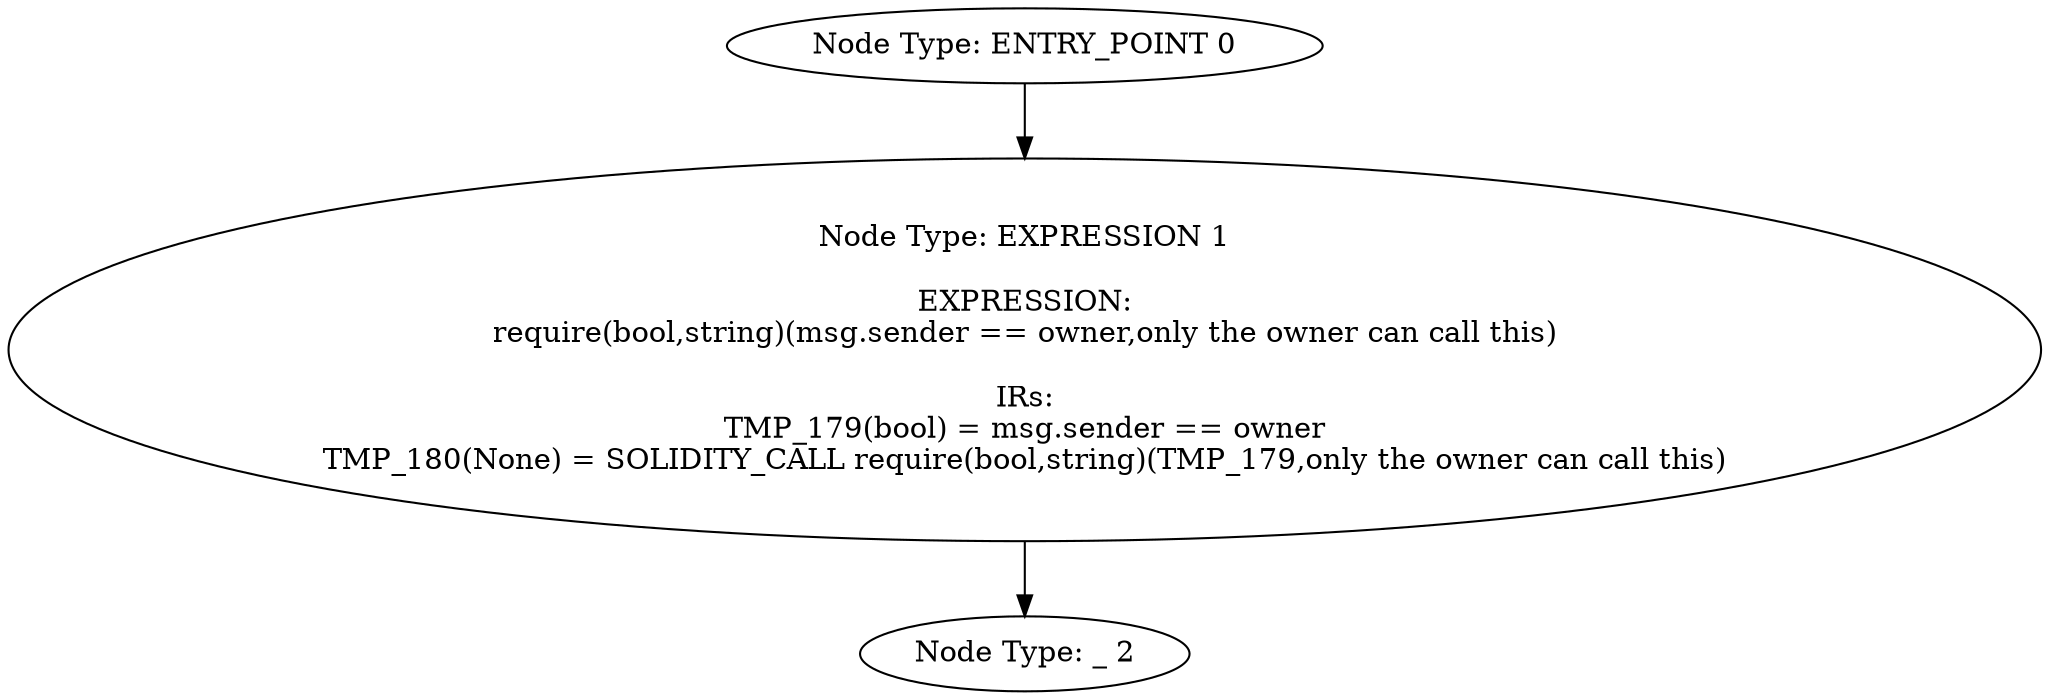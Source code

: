 digraph{
0[label="Node Type: ENTRY_POINT 0
"];
0->1;
1[label="Node Type: EXPRESSION 1

EXPRESSION:
require(bool,string)(msg.sender == owner,only the owner can call this)

IRs:
TMP_179(bool) = msg.sender == owner
TMP_180(None) = SOLIDITY_CALL require(bool,string)(TMP_179,only the owner can call this)"];
1->2;
2[label="Node Type: _ 2
"];
}
